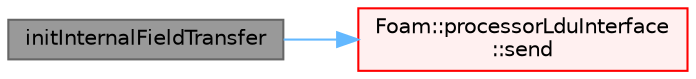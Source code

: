 digraph "initInternalFieldTransfer"
{
 // LATEX_PDF_SIZE
  bgcolor="transparent";
  edge [fontname=Helvetica,fontsize=10,labelfontname=Helvetica,labelfontsize=10];
  node [fontname=Helvetica,fontsize=10,shape=box,height=0.2,width=0.4];
  rankdir="LR";
  Node1 [id="Node000001",label="initInternalFieldTransfer",height=0.2,width=0.4,color="gray40", fillcolor="grey60", style="filled", fontcolor="black",tooltip=" "];
  Node1 -> Node2 [id="edge1_Node000001_Node000002",color="steelblue1",style="solid",tooltip=" "];
  Node2 [id="Node000002",label="Foam::processorLduInterface\l::send",height=0.2,width=0.4,color="red", fillcolor="#FFF0F0", style="filled",URL="$classFoam_1_1processorLduInterface.html#acb7f4c62868ee0b88f81109e5764b62d",tooltip=" "];
}
